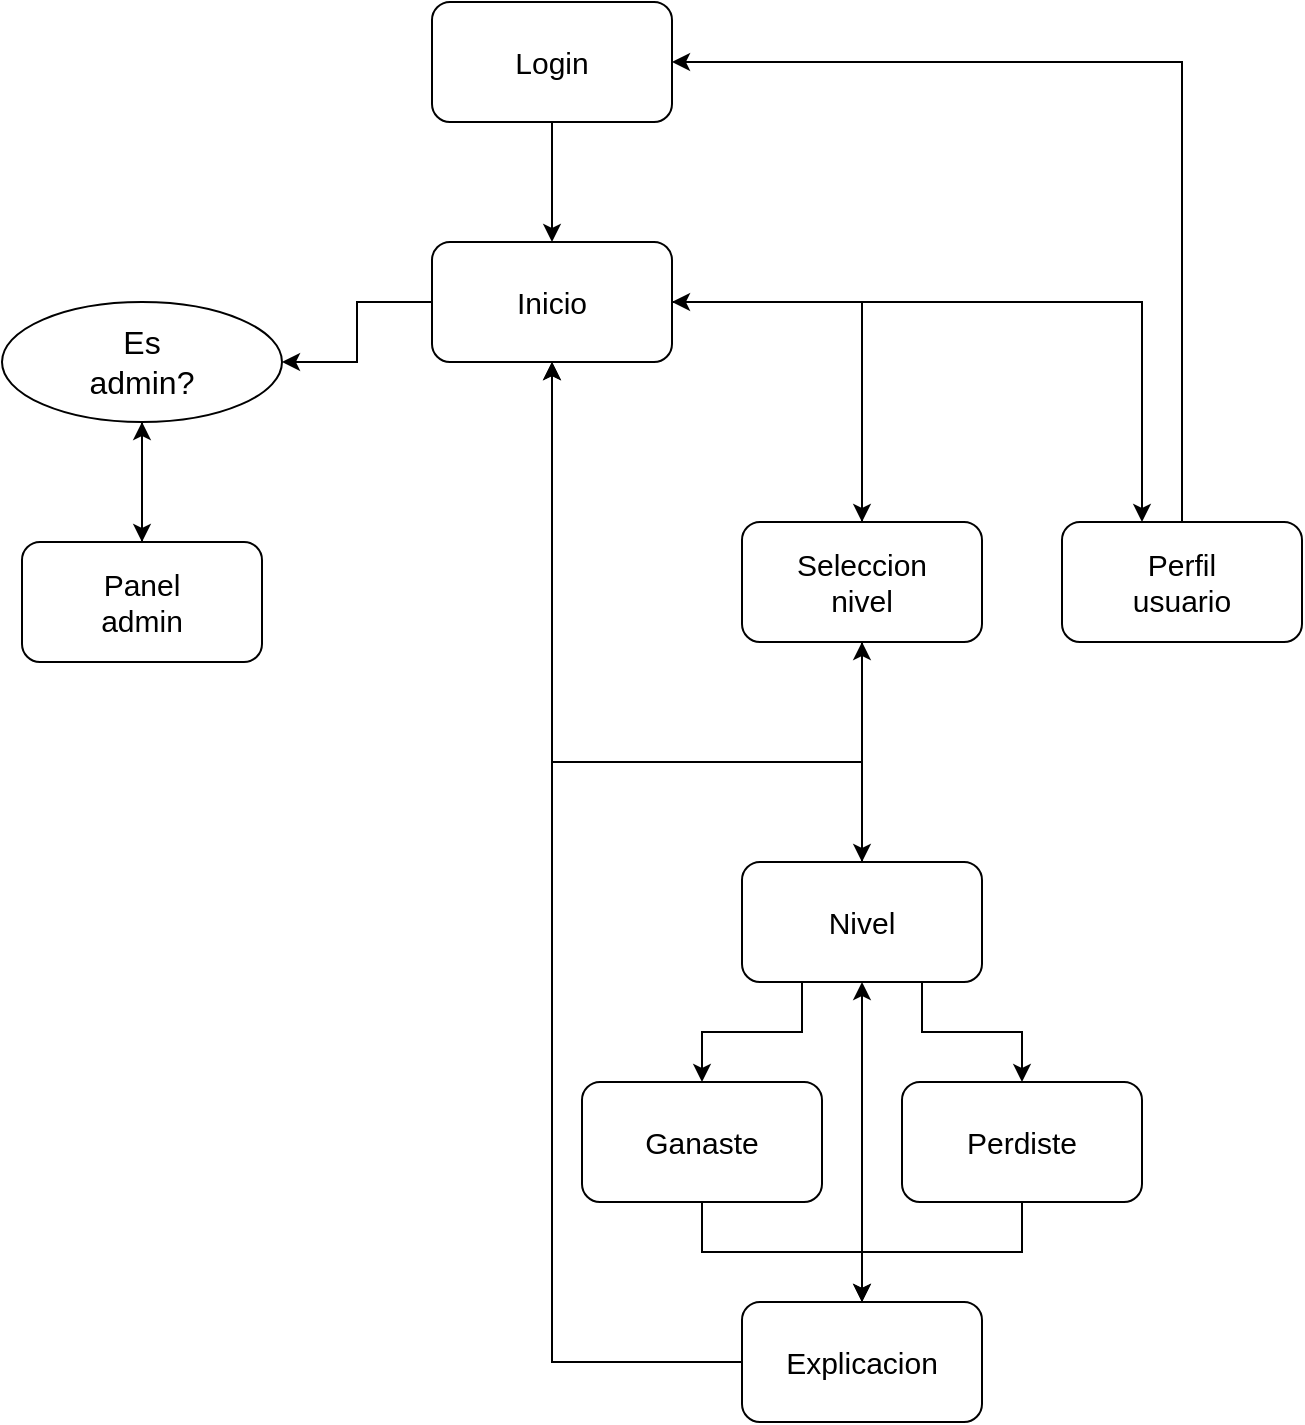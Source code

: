 <mxfile version="27.0.9">
  <diagram name="Page-1" id="SXxL3CS5W38TNnExknXz">
    <mxGraphModel dx="1603" dy="1111" grid="1" gridSize="10" guides="1" tooltips="1" connect="1" arrows="1" fold="1" page="1" pageScale="1" pageWidth="850" pageHeight="1100" math="0" shadow="0">
      <root>
        <mxCell id="0" />
        <mxCell id="1" parent="0" />
        <mxCell id="gKGFmUdxkjGhlh8zBMs9-3" value="" style="group" vertex="1" connectable="0" parent="1">
          <mxGeometry x="365" y="40" width="120" height="60" as="geometry" />
        </mxCell>
        <mxCell id="gKGFmUdxkjGhlh8zBMs9-1" value="" style="rounded=1;whiteSpace=wrap;html=1;" vertex="1" parent="gKGFmUdxkjGhlh8zBMs9-3">
          <mxGeometry width="120" height="60" as="geometry" />
        </mxCell>
        <mxCell id="gKGFmUdxkjGhlh8zBMs9-2" value="Login" style="text;html=1;align=center;verticalAlign=middle;whiteSpace=wrap;rounded=0;fontSize=15;" vertex="1" parent="gKGFmUdxkjGhlh8zBMs9-3">
          <mxGeometry x="30" y="15" width="60" height="30" as="geometry" />
        </mxCell>
        <mxCell id="gKGFmUdxkjGhlh8zBMs9-4" value="" style="group" vertex="1" connectable="0" parent="1">
          <mxGeometry x="365" y="160" width="120" height="60" as="geometry" />
        </mxCell>
        <mxCell id="gKGFmUdxkjGhlh8zBMs9-5" value="" style="rounded=1;whiteSpace=wrap;html=1;" vertex="1" parent="gKGFmUdxkjGhlh8zBMs9-4">
          <mxGeometry width="120" height="60" as="geometry" />
        </mxCell>
        <mxCell id="gKGFmUdxkjGhlh8zBMs9-6" value="Inicio" style="text;html=1;align=center;verticalAlign=middle;whiteSpace=wrap;rounded=0;fontSize=15;" vertex="1" parent="gKGFmUdxkjGhlh8zBMs9-4">
          <mxGeometry x="30" y="15" width="60" height="30" as="geometry" />
        </mxCell>
        <mxCell id="gKGFmUdxkjGhlh8zBMs9-9" value="" style="group" vertex="1" connectable="0" parent="1">
          <mxGeometry x="680" y="300" width="120" height="60" as="geometry" />
        </mxCell>
        <mxCell id="gKGFmUdxkjGhlh8zBMs9-10" value="" style="rounded=1;whiteSpace=wrap;html=1;" vertex="1" parent="gKGFmUdxkjGhlh8zBMs9-9">
          <mxGeometry width="120" height="60" as="geometry" />
        </mxCell>
        <mxCell id="gKGFmUdxkjGhlh8zBMs9-11" value="Perfil usuario" style="text;html=1;align=center;verticalAlign=middle;whiteSpace=wrap;rounded=0;fontSize=15;" vertex="1" parent="gKGFmUdxkjGhlh8zBMs9-9">
          <mxGeometry x="30" y="15" width="60" height="30" as="geometry" />
        </mxCell>
        <mxCell id="gKGFmUdxkjGhlh8zBMs9-13" value="" style="group" vertex="1" connectable="0" parent="1">
          <mxGeometry x="520" y="300" width="120" height="60" as="geometry" />
        </mxCell>
        <mxCell id="gKGFmUdxkjGhlh8zBMs9-14" value="" style="rounded=1;whiteSpace=wrap;html=1;" vertex="1" parent="gKGFmUdxkjGhlh8zBMs9-13">
          <mxGeometry width="120" height="60" as="geometry" />
        </mxCell>
        <mxCell id="gKGFmUdxkjGhlh8zBMs9-15" value="Seleccion nivel" style="text;html=1;align=center;verticalAlign=middle;whiteSpace=wrap;rounded=0;fontSize=15;" vertex="1" parent="gKGFmUdxkjGhlh8zBMs9-13">
          <mxGeometry x="30" y="15" width="60" height="30" as="geometry" />
        </mxCell>
        <mxCell id="gKGFmUdxkjGhlh8zBMs9-17" value="" style="group" vertex="1" connectable="0" parent="1">
          <mxGeometry x="160" y="310" width="120" height="60" as="geometry" />
        </mxCell>
        <mxCell id="gKGFmUdxkjGhlh8zBMs9-18" value="" style="rounded=1;whiteSpace=wrap;html=1;" vertex="1" parent="gKGFmUdxkjGhlh8zBMs9-17">
          <mxGeometry width="120" height="60" as="geometry" />
        </mxCell>
        <mxCell id="gKGFmUdxkjGhlh8zBMs9-19" value="Panel admin" style="text;html=1;align=center;verticalAlign=middle;whiteSpace=wrap;rounded=0;fontSize=15;" vertex="1" parent="gKGFmUdxkjGhlh8zBMs9-17">
          <mxGeometry x="30" y="15" width="60" height="30" as="geometry" />
        </mxCell>
        <mxCell id="gKGFmUdxkjGhlh8zBMs9-24" value="" style="group" vertex="1" connectable="0" parent="1">
          <mxGeometry x="520" y="470" width="120" height="60" as="geometry" />
        </mxCell>
        <mxCell id="gKGFmUdxkjGhlh8zBMs9-25" value="" style="rounded=1;whiteSpace=wrap;html=1;" vertex="1" parent="gKGFmUdxkjGhlh8zBMs9-24">
          <mxGeometry width="120" height="60" as="geometry" />
        </mxCell>
        <mxCell id="gKGFmUdxkjGhlh8zBMs9-26" value="Nivel" style="text;html=1;align=center;verticalAlign=middle;whiteSpace=wrap;rounded=0;fontSize=15;" vertex="1" parent="gKGFmUdxkjGhlh8zBMs9-24">
          <mxGeometry x="30" y="15" width="60" height="30" as="geometry" />
        </mxCell>
        <mxCell id="gKGFmUdxkjGhlh8zBMs9-27" value="" style="group" vertex="1" connectable="0" parent="1">
          <mxGeometry x="440" y="580" width="120" height="60" as="geometry" />
        </mxCell>
        <mxCell id="gKGFmUdxkjGhlh8zBMs9-28" value="" style="rounded=1;whiteSpace=wrap;html=1;" vertex="1" parent="gKGFmUdxkjGhlh8zBMs9-27">
          <mxGeometry width="120" height="60" as="geometry" />
        </mxCell>
        <mxCell id="gKGFmUdxkjGhlh8zBMs9-29" value="Ganaste" style="text;html=1;align=center;verticalAlign=middle;whiteSpace=wrap;rounded=0;fontSize=15;" vertex="1" parent="gKGFmUdxkjGhlh8zBMs9-27">
          <mxGeometry x="30" y="15" width="60" height="30" as="geometry" />
        </mxCell>
        <mxCell id="gKGFmUdxkjGhlh8zBMs9-30" value="" style="group" vertex="1" connectable="0" parent="1">
          <mxGeometry x="600" y="580" width="120" height="60" as="geometry" />
        </mxCell>
        <mxCell id="gKGFmUdxkjGhlh8zBMs9-31" value="" style="rounded=1;whiteSpace=wrap;html=1;" vertex="1" parent="gKGFmUdxkjGhlh8zBMs9-30">
          <mxGeometry width="120" height="60" as="geometry" />
        </mxCell>
        <mxCell id="gKGFmUdxkjGhlh8zBMs9-32" value="Perdiste" style="text;html=1;align=center;verticalAlign=middle;whiteSpace=wrap;rounded=0;fontSize=15;" vertex="1" parent="gKGFmUdxkjGhlh8zBMs9-30">
          <mxGeometry x="30" y="15" width="60" height="30" as="geometry" />
        </mxCell>
        <mxCell id="gKGFmUdxkjGhlh8zBMs9-33" value="" style="group" vertex="1" connectable="0" parent="1">
          <mxGeometry x="520" y="690" width="120" height="60" as="geometry" />
        </mxCell>
        <mxCell id="gKGFmUdxkjGhlh8zBMs9-34" value="" style="rounded=1;whiteSpace=wrap;html=1;" vertex="1" parent="gKGFmUdxkjGhlh8zBMs9-33">
          <mxGeometry width="120" height="60" as="geometry" />
        </mxCell>
        <mxCell id="gKGFmUdxkjGhlh8zBMs9-35" value="Explicacion" style="text;html=1;align=center;verticalAlign=middle;whiteSpace=wrap;rounded=0;fontSize=15;" vertex="1" parent="gKGFmUdxkjGhlh8zBMs9-33">
          <mxGeometry x="30" y="15" width="60" height="30" as="geometry" />
        </mxCell>
        <mxCell id="gKGFmUdxkjGhlh8zBMs9-36" style="edgeStyle=orthogonalEdgeStyle;rounded=0;orthogonalLoop=1;jettySize=auto;html=1;exitX=0.5;exitY=1;exitDx=0;exitDy=0;entryX=0.5;entryY=0;entryDx=0;entryDy=0;" edge="1" parent="1" source="gKGFmUdxkjGhlh8zBMs9-1" target="gKGFmUdxkjGhlh8zBMs9-5">
          <mxGeometry relative="1" as="geometry" />
        </mxCell>
        <mxCell id="gKGFmUdxkjGhlh8zBMs9-37" style="edgeStyle=orthogonalEdgeStyle;rounded=0;orthogonalLoop=1;jettySize=auto;html=1;exitX=0.5;exitY=0;exitDx=0;exitDy=0;entryX=1;entryY=0.5;entryDx=0;entryDy=0;" edge="1" parent="1" source="gKGFmUdxkjGhlh8zBMs9-10" target="gKGFmUdxkjGhlh8zBMs9-1">
          <mxGeometry relative="1" as="geometry" />
        </mxCell>
        <mxCell id="gKGFmUdxkjGhlh8zBMs9-67" style="edgeStyle=orthogonalEdgeStyle;rounded=0;orthogonalLoop=1;jettySize=auto;html=1;exitX=0.5;exitY=1;exitDx=0;exitDy=0;entryX=0.5;entryY=0;entryDx=0;entryDy=0;" edge="1" parent="1" source="gKGFmUdxkjGhlh8zBMs9-40" target="gKGFmUdxkjGhlh8zBMs9-18">
          <mxGeometry relative="1" as="geometry" />
        </mxCell>
        <mxCell id="gKGFmUdxkjGhlh8zBMs9-40" value="" style="ellipse;whiteSpace=wrap;html=1;" vertex="1" parent="1">
          <mxGeometry x="150" y="190" width="140" height="60" as="geometry" />
        </mxCell>
        <mxCell id="gKGFmUdxkjGhlh8zBMs9-41" style="edgeStyle=orthogonalEdgeStyle;rounded=0;orthogonalLoop=1;jettySize=auto;html=1;exitX=0;exitY=0.5;exitDx=0;exitDy=0;entryX=1;entryY=0.5;entryDx=0;entryDy=0;" edge="1" parent="1" source="gKGFmUdxkjGhlh8zBMs9-5" target="gKGFmUdxkjGhlh8zBMs9-40">
          <mxGeometry relative="1" as="geometry" />
        </mxCell>
        <mxCell id="gKGFmUdxkjGhlh8zBMs9-42" value="Es admin?" style="text;html=1;align=center;verticalAlign=middle;whiteSpace=wrap;rounded=0;fontSize=16;" vertex="1" parent="1">
          <mxGeometry x="190" y="205" width="60" height="30" as="geometry" />
        </mxCell>
        <mxCell id="gKGFmUdxkjGhlh8zBMs9-45" style="edgeStyle=orthogonalEdgeStyle;rounded=0;orthogonalLoop=1;jettySize=auto;html=1;exitX=1;exitY=0.5;exitDx=0;exitDy=0;entryX=0.5;entryY=0;entryDx=0;entryDy=0;" edge="1" parent="1" source="gKGFmUdxkjGhlh8zBMs9-5" target="gKGFmUdxkjGhlh8zBMs9-14">
          <mxGeometry relative="1" as="geometry" />
        </mxCell>
        <mxCell id="gKGFmUdxkjGhlh8zBMs9-51" style="edgeStyle=orthogonalEdgeStyle;rounded=0;orthogonalLoop=1;jettySize=auto;html=1;exitX=0.5;exitY=0;exitDx=0;exitDy=0;entryX=1;entryY=0.5;entryDx=0;entryDy=0;" edge="1" parent="1" source="gKGFmUdxkjGhlh8zBMs9-14" target="gKGFmUdxkjGhlh8zBMs9-5">
          <mxGeometry relative="1" as="geometry" />
        </mxCell>
        <mxCell id="gKGFmUdxkjGhlh8zBMs9-52" style="edgeStyle=orthogonalEdgeStyle;rounded=0;orthogonalLoop=1;jettySize=auto;html=1;exitX=0.5;exitY=1;exitDx=0;exitDy=0;entryX=0.5;entryY=0;entryDx=0;entryDy=0;" edge="1" parent="1" source="gKGFmUdxkjGhlh8zBMs9-14" target="gKGFmUdxkjGhlh8zBMs9-25">
          <mxGeometry relative="1" as="geometry" />
        </mxCell>
        <mxCell id="gKGFmUdxkjGhlh8zBMs9-53" style="edgeStyle=orthogonalEdgeStyle;rounded=0;orthogonalLoop=1;jettySize=auto;html=1;exitX=0.5;exitY=0;exitDx=0;exitDy=0;entryX=0.5;entryY=1;entryDx=0;entryDy=0;" edge="1" parent="1" source="gKGFmUdxkjGhlh8zBMs9-25" target="gKGFmUdxkjGhlh8zBMs9-14">
          <mxGeometry relative="1" as="geometry" />
        </mxCell>
        <mxCell id="gKGFmUdxkjGhlh8zBMs9-54" style="edgeStyle=orthogonalEdgeStyle;rounded=0;orthogonalLoop=1;jettySize=auto;html=1;exitX=0.5;exitY=0;exitDx=0;exitDy=0;entryX=0.5;entryY=1;entryDx=0;entryDy=0;elbow=vertical;" edge="1" parent="1" source="gKGFmUdxkjGhlh8zBMs9-25" target="gKGFmUdxkjGhlh8zBMs9-5">
          <mxGeometry relative="1" as="geometry">
            <Array as="points">
              <mxPoint x="580" y="420" />
              <mxPoint x="425" y="420" />
            </Array>
          </mxGeometry>
        </mxCell>
        <mxCell id="gKGFmUdxkjGhlh8zBMs9-55" style="edgeStyle=orthogonalEdgeStyle;rounded=0;orthogonalLoop=1;jettySize=auto;html=1;exitX=0.25;exitY=1;exitDx=0;exitDy=0;entryX=0.5;entryY=0;entryDx=0;entryDy=0;" edge="1" parent="1" source="gKGFmUdxkjGhlh8zBMs9-25" target="gKGFmUdxkjGhlh8zBMs9-28">
          <mxGeometry relative="1" as="geometry" />
        </mxCell>
        <mxCell id="gKGFmUdxkjGhlh8zBMs9-56" style="edgeStyle=orthogonalEdgeStyle;rounded=0;orthogonalLoop=1;jettySize=auto;html=1;exitX=0.75;exitY=1;exitDx=0;exitDy=0;entryX=0.5;entryY=0;entryDx=0;entryDy=0;" edge="1" parent="1" source="gKGFmUdxkjGhlh8zBMs9-25" target="gKGFmUdxkjGhlh8zBMs9-31">
          <mxGeometry relative="1" as="geometry" />
        </mxCell>
        <mxCell id="gKGFmUdxkjGhlh8zBMs9-57" style="edgeStyle=orthogonalEdgeStyle;rounded=0;orthogonalLoop=1;jettySize=auto;html=1;exitX=0.5;exitY=1;exitDx=0;exitDy=0;entryX=0.5;entryY=0;entryDx=0;entryDy=0;" edge="1" parent="1" source="gKGFmUdxkjGhlh8zBMs9-31" target="gKGFmUdxkjGhlh8zBMs9-34">
          <mxGeometry relative="1" as="geometry" />
        </mxCell>
        <mxCell id="gKGFmUdxkjGhlh8zBMs9-58" style="edgeStyle=orthogonalEdgeStyle;rounded=0;orthogonalLoop=1;jettySize=auto;html=1;exitX=0.5;exitY=1;exitDx=0;exitDy=0;entryX=0.5;entryY=0;entryDx=0;entryDy=0;" edge="1" parent="1" source="gKGFmUdxkjGhlh8zBMs9-28" target="gKGFmUdxkjGhlh8zBMs9-34">
          <mxGeometry relative="1" as="geometry" />
        </mxCell>
        <mxCell id="gKGFmUdxkjGhlh8zBMs9-59" style="edgeStyle=orthogonalEdgeStyle;rounded=0;orthogonalLoop=1;jettySize=auto;html=1;exitX=0.5;exitY=0;exitDx=0;exitDy=0;entryX=0.5;entryY=1;entryDx=0;entryDy=0;" edge="1" parent="1" source="gKGFmUdxkjGhlh8zBMs9-34" target="gKGFmUdxkjGhlh8zBMs9-25">
          <mxGeometry relative="1" as="geometry" />
        </mxCell>
        <mxCell id="gKGFmUdxkjGhlh8zBMs9-60" style="edgeStyle=orthogonalEdgeStyle;rounded=0;orthogonalLoop=1;jettySize=auto;html=1;exitX=0;exitY=0.5;exitDx=0;exitDy=0;entryX=0.5;entryY=1;entryDx=0;entryDy=0;" edge="1" parent="1" source="gKGFmUdxkjGhlh8zBMs9-34" target="gKGFmUdxkjGhlh8zBMs9-5">
          <mxGeometry relative="1" as="geometry" />
        </mxCell>
        <mxCell id="gKGFmUdxkjGhlh8zBMs9-68" style="edgeStyle=orthogonalEdgeStyle;rounded=0;orthogonalLoop=1;jettySize=auto;html=1;exitX=0.5;exitY=0;exitDx=0;exitDy=0;entryX=0.5;entryY=1;entryDx=0;entryDy=0;" edge="1" parent="1" source="gKGFmUdxkjGhlh8zBMs9-18" target="gKGFmUdxkjGhlh8zBMs9-40">
          <mxGeometry relative="1" as="geometry" />
        </mxCell>
        <mxCell id="gKGFmUdxkjGhlh8zBMs9-70" style="edgeStyle=orthogonalEdgeStyle;rounded=0;orthogonalLoop=1;jettySize=auto;html=1;exitX=1;exitY=0.5;exitDx=0;exitDy=0;" edge="1" parent="1" source="gKGFmUdxkjGhlh8zBMs9-5">
          <mxGeometry relative="1" as="geometry">
            <mxPoint x="720" y="300" as="targetPoint" />
            <Array as="points">
              <mxPoint x="720" y="190" />
              <mxPoint x="720" y="300" />
            </Array>
          </mxGeometry>
        </mxCell>
      </root>
    </mxGraphModel>
  </diagram>
</mxfile>
